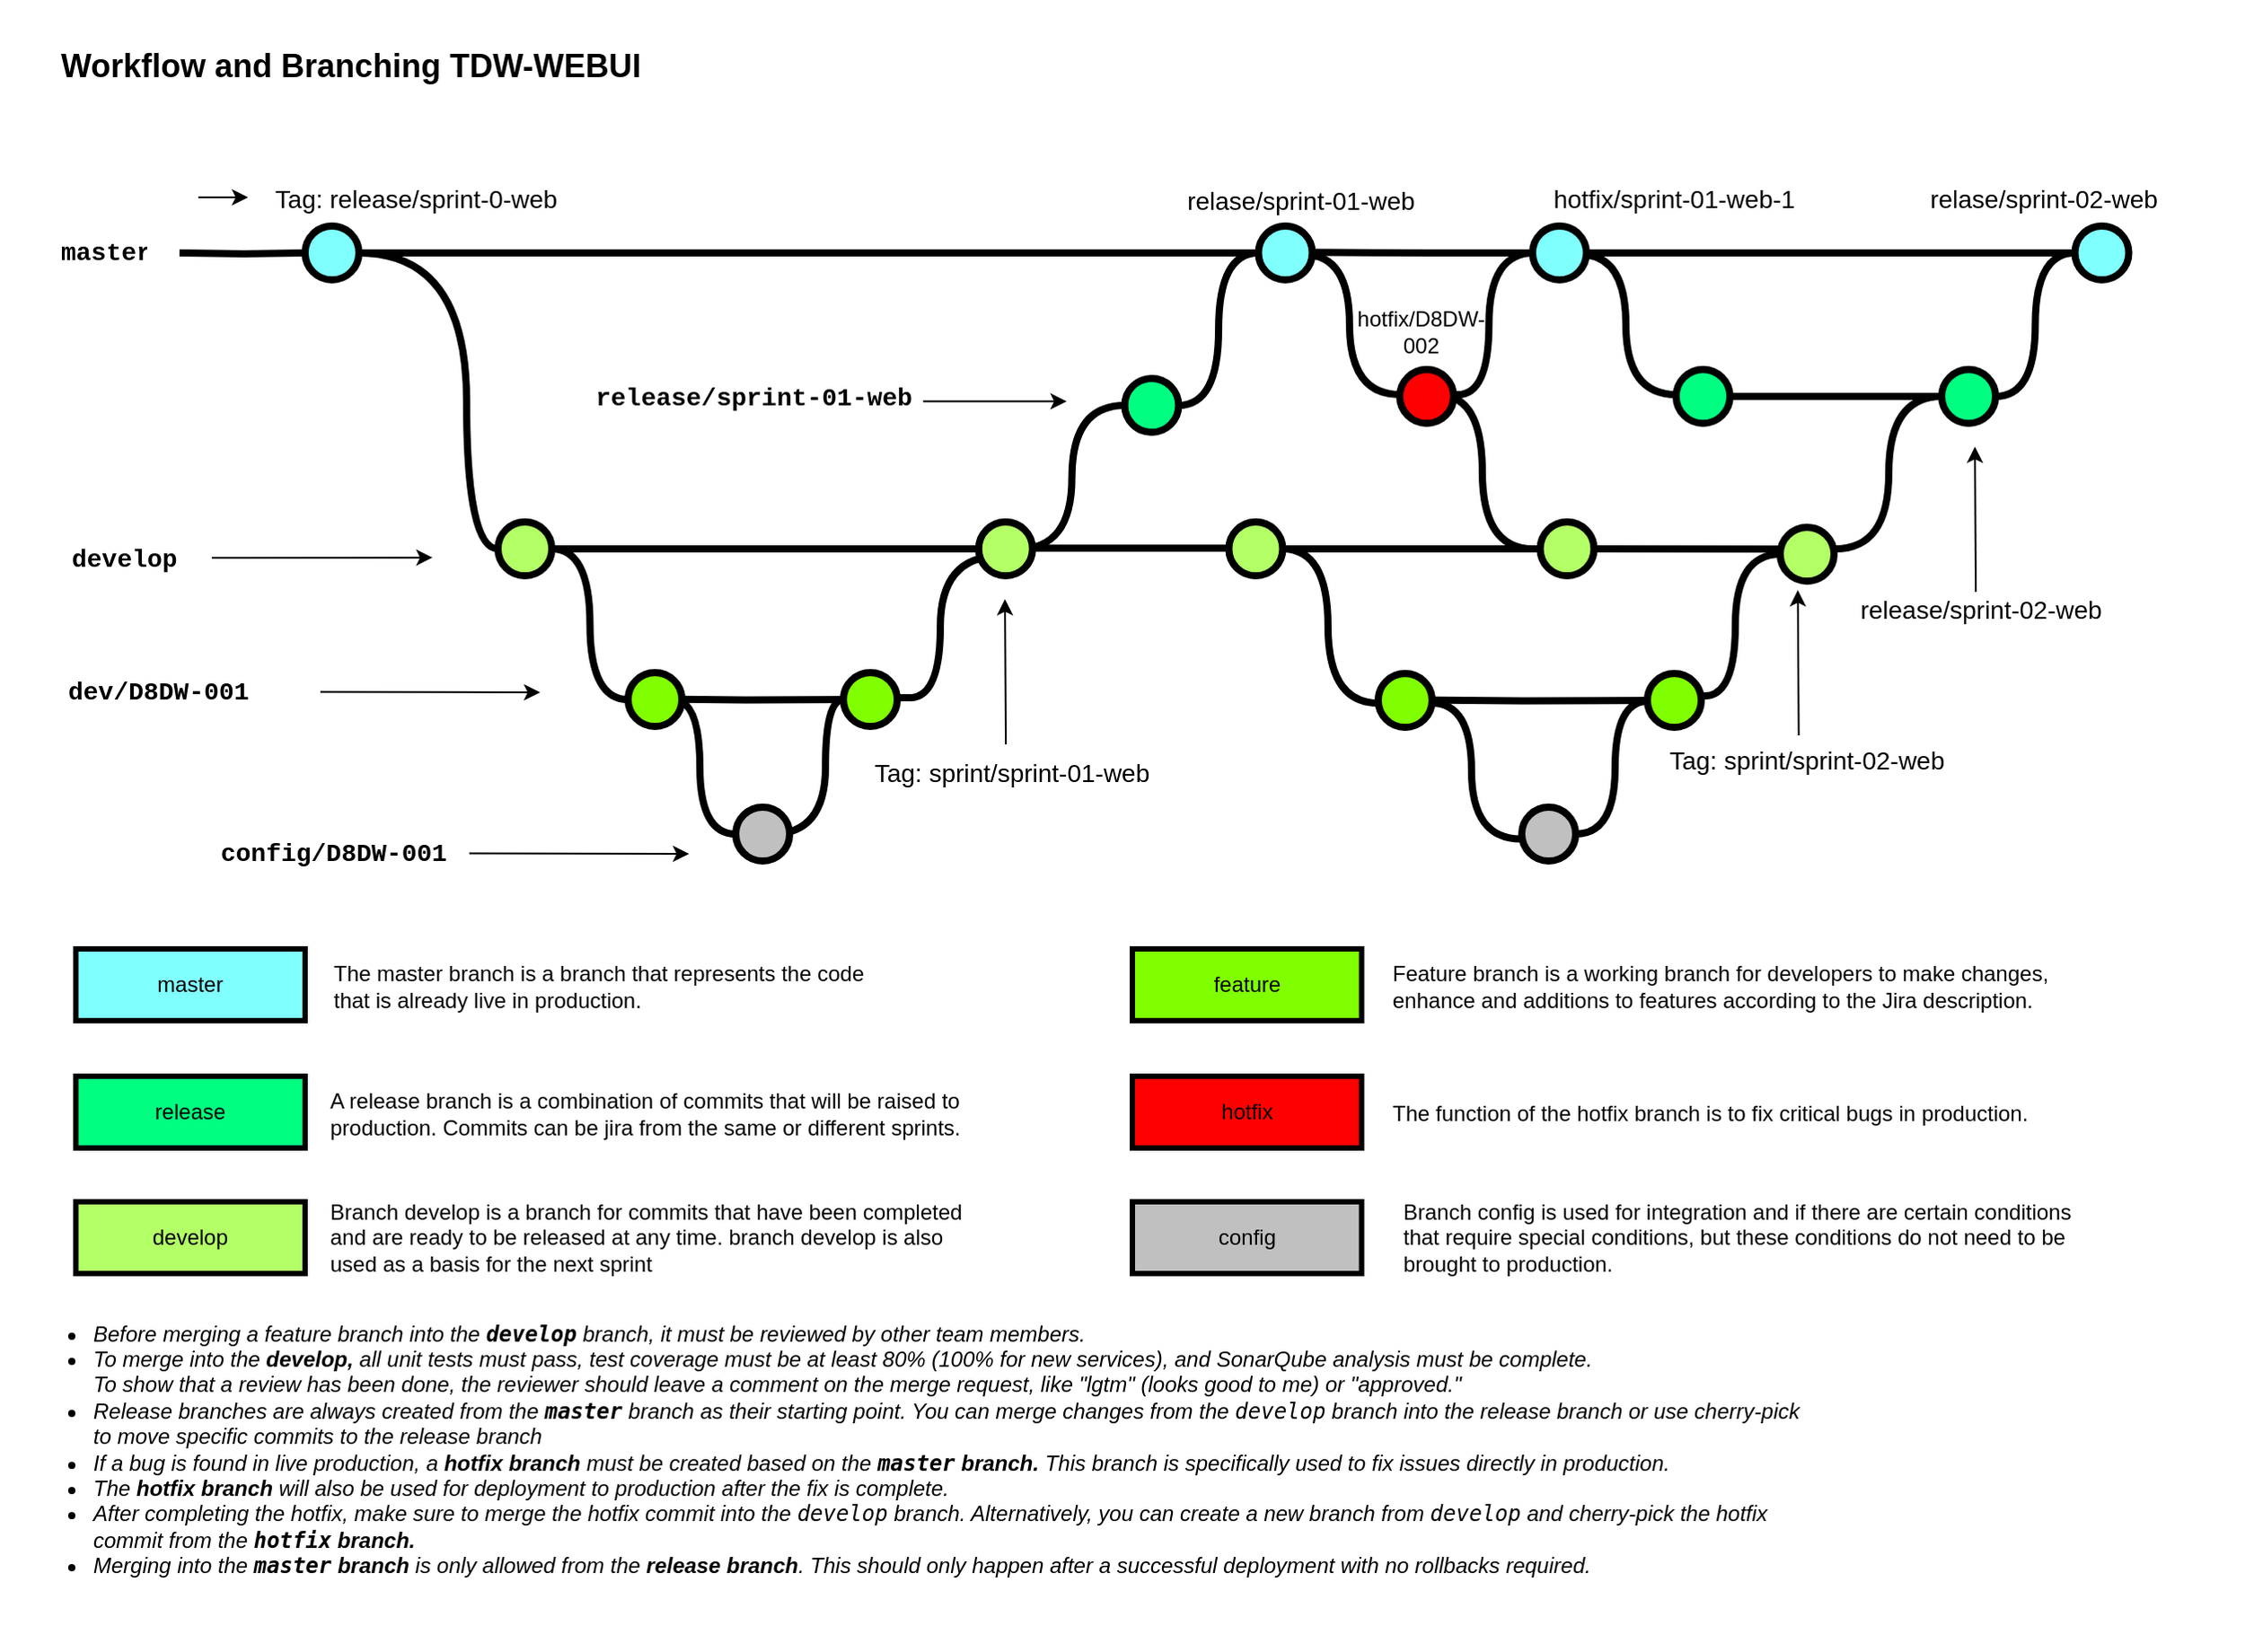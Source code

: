<mxfile version="26.0.4">
  <diagram id="yPxyJZ8AM_hMuL3Unpa9" name="complex gitflow">
    <mxGraphModel dx="1386" dy="886" grid="1" gridSize="10" guides="1" tooltips="1" connect="1" arrows="1" fold="1" page="1" pageScale="1" pageWidth="1100" pageHeight="850" background="none" math="0" shadow="0">
      <root>
        <mxCell id="0" />
        <mxCell id="1" parent="0" />
        <mxCell id="uWUnNED6HEl2aK5fdaIb-8" value="" style="edgeStyle=orthogonalEdgeStyle;rounded=0;html=1;jettySize=auto;orthogonalLoop=1;plain-blue;endArrow=none;endFill=0;strokeWidth=4;strokeColor=#000000;movable=1;resizable=1;rotatable=1;deletable=1;editable=1;locked=0;connectable=1;" parent="1" source="uWUnNED6HEl2aK5fdaIb-10" target="uWUnNED6HEl2aK5fdaIb-109" edge="1">
          <mxGeometry x="292.25" y="211" as="geometry">
            <mxPoint x="514.25" y="154" as="targetPoint" />
          </mxGeometry>
        </mxCell>
        <mxCell id="uWUnNED6HEl2aK5fdaIb-9" style="edgeStyle=orthogonalEdgeStyle;curved=1;rounded=0;html=1;exitX=1;exitY=0.5;exitPerimeter=0;endArrow=none;endFill=0;jettySize=auto;orthogonalLoop=1;strokeWidth=4;fontSize=15;movable=1;resizable=1;rotatable=1;deletable=1;editable=1;locked=0;connectable=1;" parent="1" source="uWUnNED6HEl2aK5fdaIb-10" target="uWUnNED6HEl2aK5fdaIb-69" edge="1">
          <mxGeometry relative="1" as="geometry">
            <mxPoint x="339.75" y="239" as="targetPoint" />
            <Array as="points">
              <mxPoint x="310" y="154" />
              <mxPoint x="310" y="319" />
            </Array>
          </mxGeometry>
        </mxCell>
        <mxCell id="uWUnNED6HEl2aK5fdaIb-10" value="" style="verticalLabelPosition=bottom;verticalAlign=top;html=1;strokeWidth=4;shape=mxgraph.flowchart.on-page_reference;plain-blue;fillColor=light-dark(#80ffff, #ededed);strokeColor=default;gradientColor=none;movable=1;resizable=1;rotatable=1;deletable=1;editable=1;locked=0;connectable=1;" parent="1" vertex="1">
          <mxGeometry x="220" y="139" width="30" height="30" as="geometry" />
        </mxCell>
        <mxCell id="uWUnNED6HEl2aK5fdaIb-12" value="" style="edgeStyle=orthogonalEdgeStyle;rounded=0;html=1;jettySize=auto;orthogonalLoop=1;strokeWidth=4;endArrow=none;endFill=0;movable=1;resizable=1;rotatable=1;deletable=1;editable=1;locked=0;connectable=1;" parent="1" target="uWUnNED6HEl2aK5fdaIb-10" edge="1">
          <mxGeometry x="192.25" y="211" as="geometry">
            <mxPoint x="150" y="154" as="sourcePoint" />
          </mxGeometry>
        </mxCell>
        <mxCell id="uWUnNED6HEl2aK5fdaIb-13" value="master" style="text;html=1;strokeColor=none;fillColor=none;align=center;verticalAlign=middle;whiteSpace=wrap;overflow=hidden;fontSize=14;fontStyle=1;fontFamily=Courier New;movable=1;resizable=1;rotatable=1;deletable=1;editable=1;locked=0;connectable=1;" parent="1" vertex="1">
          <mxGeometry x="83" y="133" width="50" height="42" as="geometry" />
        </mxCell>
        <mxCell id="uWUnNED6HEl2aK5fdaIb-18" style="edgeStyle=orthogonalEdgeStyle;curved=1;rounded=0;html=1;exitX=1;exitY=0.5;exitPerimeter=0;entryX=0;entryY=0.5;entryPerimeter=0;endArrow=none;endFill=0;jettySize=auto;orthogonalLoop=1;strokeWidth=4;fontSize=15;" parent="1" target="uWUnNED6HEl2aK5fdaIb-11" edge="1">
          <mxGeometry relative="1" as="geometry">
            <mxPoint x="471.75" y="296" as="sourcePoint" />
          </mxGeometry>
        </mxCell>
        <mxCell id="uWUnNED6HEl2aK5fdaIb-20" value="release/sprint-01-web" style="text;html=1;strokeColor=none;fillColor=none;align=left;verticalAlign=middle;whiteSpace=wrap;overflow=hidden;fontSize=14;fontStyle=1;fontFamily=Courier New;movable=1;resizable=1;rotatable=1;deletable=1;editable=1;locked=0;connectable=1;" parent="1" vertex="1">
          <mxGeometry x="380.25" y="224" width="219.75" height="20" as="geometry" />
        </mxCell>
        <mxCell id="uWUnNED6HEl2aK5fdaIb-71" value="" style="edgeStyle=orthogonalEdgeStyle;rounded=0;orthogonalLoop=1;jettySize=auto;html=1;endArrow=none;endFill=0;strokeWidth=4;movable=1;resizable=1;rotatable=1;deletable=1;editable=1;locked=0;connectable=1;" parent="1" source="uWUnNED6HEl2aK5fdaIb-69" target="uWUnNED6HEl2aK5fdaIb-70" edge="1">
          <mxGeometry relative="1" as="geometry" />
        </mxCell>
        <mxCell id="uWUnNED6HEl2aK5fdaIb-94" style="edgeStyle=orthogonalEdgeStyle;curved=1;rounded=0;orthogonalLoop=1;jettySize=auto;html=1;entryX=0;entryY=0.5;entryDx=0;entryDy=0;entryPerimeter=0;endArrow=none;endFill=0;strokeWidth=4;fontFamily=Courier New;fontColor=#009900;movable=1;resizable=1;rotatable=1;deletable=1;editable=1;locked=0;connectable=1;" parent="1" source="uWUnNED6HEl2aK5fdaIb-69" target="uWUnNED6HEl2aK5fdaIb-82" edge="1">
          <mxGeometry relative="1" as="geometry">
            <mxPoint x="350" y="313" as="sourcePoint" />
          </mxGeometry>
        </mxCell>
        <mxCell id="uWUnNED6HEl2aK5fdaIb-108" style="edgeStyle=orthogonalEdgeStyle;curved=1;rounded=0;orthogonalLoop=1;jettySize=auto;html=1;entryX=0;entryY=0.5;entryDx=0;entryDy=0;entryPerimeter=0;endArrow=none;endFill=0;strokeWidth=4;fontFamily=Courier New;fontColor=#009900;movable=1;resizable=1;rotatable=1;deletable=1;editable=1;locked=0;connectable=1;" parent="1" target="uWUnNED6HEl2aK5fdaIb-106" edge="1">
          <mxGeometry relative="1" as="geometry">
            <mxPoint x="616.75" y="319" as="sourcePoint" />
          </mxGeometry>
        </mxCell>
        <mxCell id="uWUnNED6HEl2aK5fdaIb-76" value="develop" style="text;html=1;strokeColor=none;fillColor=none;align=left;verticalAlign=middle;whiteSpace=wrap;overflow=hidden;fontSize=14;fontStyle=1;fontFamily=Courier New;movable=1;resizable=1;rotatable=1;deletable=1;editable=1;locked=0;connectable=1;" parent="1" vertex="1">
          <mxGeometry x="87.75" y="314" width="91" height="20" as="geometry" />
        </mxCell>
        <mxCell id="uWUnNED6HEl2aK5fdaIb-86" value="dev/D8DW-001" style="text;html=1;strokeColor=none;fillColor=none;align=left;verticalAlign=middle;whiteSpace=wrap;overflow=hidden;fontSize=14;fontStyle=1;fontFamily=Courier New;movable=1;resizable=1;rotatable=1;deletable=1;editable=1;locked=0;connectable=1;" parent="1" vertex="1">
          <mxGeometry x="85.5" y="388" width="240" height="20" as="geometry" />
        </mxCell>
        <mxCell id="uWUnNED6HEl2aK5fdaIb-91" value="" style="endArrow=classic;html=1;strokeWidth=1;fontFamily=Courier New;fontColor=#009900;movable=1;resizable=1;rotatable=1;deletable=1;editable=1;locked=0;connectable=1;" parent="1" edge="1">
          <mxGeometry width="50" height="50" relative="1" as="geometry">
            <mxPoint x="228.5" y="398.75" as="sourcePoint" />
            <mxPoint x="351" y="399" as="targetPoint" />
          </mxGeometry>
        </mxCell>
        <mxCell id="uWUnNED6HEl2aK5fdaIb-92" value="" style="endArrow=classic;html=1;strokeWidth=1;fontFamily=Courier New;fontColor=#009900;movable=1;resizable=1;rotatable=1;deletable=1;editable=1;locked=0;connectable=1;" parent="1" edge="1">
          <mxGeometry width="50" height="50" relative="1" as="geometry">
            <mxPoint x="168" y="324" as="sourcePoint" />
            <mxPoint x="291" y="323.84" as="targetPoint" />
          </mxGeometry>
        </mxCell>
        <mxCell id="uWUnNED6HEl2aK5fdaIb-93" value="" style="endArrow=classic;html=1;strokeWidth=1;fontFamily=Courier New;fontColor=#009900;movable=1;resizable=1;rotatable=1;deletable=1;editable=1;locked=0;connectable=1;" parent="1" edge="1">
          <mxGeometry width="50" height="50" relative="1" as="geometry">
            <mxPoint x="564.37" y="236.76" as="sourcePoint" />
            <mxPoint x="644.37" y="236.76" as="targetPoint" />
          </mxGeometry>
        </mxCell>
        <mxCell id="uWUnNED6HEl2aK5fdaIb-103" value="Tag: release/sprint-0-web" style="text;html=1;strokeColor=none;fillColor=none;align=center;verticalAlign=middle;whiteSpace=wrap;overflow=hidden;fontSize=14;movable=1;resizable=1;rotatable=1;deletable=1;editable=1;locked=0;connectable=1;" parent="1" vertex="1">
          <mxGeometry x="188.25" y="113" width="187.75" height="20" as="geometry" />
        </mxCell>
        <mxCell id="uWUnNED6HEl2aK5fdaIb-115" style="edgeStyle=orthogonalEdgeStyle;curved=1;rounded=0;orthogonalLoop=1;jettySize=auto;html=1;entryX=0;entryY=0.5;entryDx=0;entryDy=0;entryPerimeter=0;endArrow=none;endFill=0;strokeWidth=4;fontFamily=Courier New;fontColor=#009900;movable=1;resizable=1;rotatable=1;deletable=1;editable=1;locked=0;connectable=1;" parent="1" source="uWUnNED6HEl2aK5fdaIb-106" target="uWUnNED6HEl2aK5fdaIb-109" edge="1">
          <mxGeometry relative="1" as="geometry" />
        </mxCell>
        <mxCell id="uWUnNED6HEl2aK5fdaIb-106" value="" style="verticalLabelPosition=bottom;verticalAlign=top;html=1;strokeWidth=4;shape=mxgraph.flowchart.on-page_reference;plain-purple;strokeColor=default;fillColor=light-dark(#00ff80, #4b2d08);gradientColor=none;movable=1;resizable=1;rotatable=1;deletable=1;editable=1;locked=0;connectable=1;" parent="1" vertex="1">
          <mxGeometry x="676.75" y="224" width="30" height="30" as="geometry" />
        </mxCell>
        <mxCell id="uWUnNED6HEl2aK5fdaIb-116" value="relase/sprint-02-web" style="text;html=1;strokeColor=none;fillColor=none;align=center;verticalAlign=middle;whiteSpace=wrap;overflow=hidden;fontSize=14;movable=1;resizable=1;rotatable=1;deletable=1;editable=1;locked=0;connectable=1;" parent="1" vertex="1">
          <mxGeometry x="1120.44" y="113" width="137.62" height="20" as="geometry" />
        </mxCell>
        <mxCell id="uWUnNED6HEl2aK5fdaIb-117" value="" style="endArrow=classic;html=1;strokeWidth=1;fontFamily=Courier New;fontColor=#009900;exitX=0.5;exitY=0;exitDx=0;exitDy=0;movable=1;resizable=1;rotatable=1;deletable=1;editable=1;locked=0;connectable=1;" parent="1" edge="1">
          <mxGeometry width="50" height="50" relative="1" as="geometry">
            <mxPoint x="610.505" y="428" as="sourcePoint" />
            <mxPoint x="610" y="347" as="targetPoint" />
          </mxGeometry>
        </mxCell>
        <mxCell id="fSnZ5vnYTslC5NarKmr_-9" value="" style="edgeStyle=orthogonalEdgeStyle;rounded=0;orthogonalLoop=1;jettySize=auto;html=1;fontSize=12;fontColor=#000000;entryX=0;entryY=0.5;entryDx=0;entryDy=0;movable=1;resizable=1;rotatable=1;deletable=1;editable=1;locked=0;connectable=1;" parent="1" target="uWUnNED6HEl2aK5fdaIb-103" edge="1">
          <mxGeometry relative="1" as="geometry">
            <mxPoint x="168.25" y="123" as="targetPoint" />
            <Array as="points">
              <mxPoint x="168.25" y="123" />
              <mxPoint x="168.25" y="123" />
            </Array>
            <mxPoint x="160.5" y="122.966" as="sourcePoint" />
          </mxGeometry>
        </mxCell>
        <UserObject label="&lt;font style=&quot;font-size: 18px;&quot;&gt;Workflow and Branching TDW-WEBUI&lt;/font&gt;" link="https://nvie.com/posts/a-successful-git-branching-model/" id="9hBKPDzoitwpIBdzFDQ7-2">
          <mxCell style="text;whiteSpace=wrap;html=1;fontStyle=1;fontSize=16;movable=1;resizable=1;rotatable=1;deletable=1;editable=1;locked=0;connectable=1;" parent="1" vertex="1">
            <mxGeometry x="82.25" y="33" width="437.75" height="20" as="geometry" />
          </mxCell>
        </UserObject>
        <mxCell id="aIjFoCdPs0r_8MJ_KKIO-1" value="" style="edgeStyle=orthogonalEdgeStyle;curved=1;rounded=0;orthogonalLoop=1;jettySize=auto;html=1;exitX=1;exitY=0.5;exitDx=0;exitDy=0;exitPerimeter=0;entryX=0;entryY=0.5;entryDx=0;entryDy=0;entryPerimeter=0;endArrow=none;endFill=0;strokeWidth=4;fontFamily=Courier New;fontColor=#009900;movable=1;resizable=1;rotatable=1;deletable=1;editable=1;locked=0;connectable=1;" edge="1" parent="1">
          <mxGeometry relative="1" as="geometry">
            <mxPoint x="540" y="401" as="sourcePoint" />
            <mxPoint x="607.25" y="323" as="targetPoint" />
            <Array as="points">
              <mxPoint x="574" y="402" />
              <mxPoint x="574" y="323" />
            </Array>
          </mxGeometry>
        </mxCell>
        <mxCell id="aIjFoCdPs0r_8MJ_KKIO-2" value="" style="edgeStyle=orthogonalEdgeStyle;rounded=0;orthogonalLoop=1;jettySize=auto;html=1;endArrow=none;endFill=0;strokeWidth=4;entryX=0.07;entryY=0.406;entryDx=0;entryDy=0;entryPerimeter=0;movable=1;resizable=1;rotatable=1;deletable=1;editable=1;locked=0;connectable=1;" edge="1" parent="1" source="aIjFoCdPs0r_8MJ_KKIO-4" target="aIjFoCdPs0r_8MJ_KKIO-57">
          <mxGeometry relative="1" as="geometry">
            <mxPoint x="1010" y="313" as="targetPoint" />
          </mxGeometry>
        </mxCell>
        <mxCell id="aIjFoCdPs0r_8MJ_KKIO-3" style="edgeStyle=orthogonalEdgeStyle;curved=1;rounded=0;orthogonalLoop=1;jettySize=auto;html=1;exitX=1;exitY=0.5;exitDx=0;exitDy=0;exitPerimeter=0;endArrow=none;endFill=0;strokeWidth=4;fontFamily=Courier New;fontColor=#009900;movable=1;resizable=1;rotatable=1;deletable=1;editable=1;locked=0;connectable=1;" edge="1" parent="1" source="aIjFoCdPs0r_8MJ_KKIO-4" target="aIjFoCdPs0r_8MJ_KKIO-55">
          <mxGeometry relative="1" as="geometry">
            <mxPoint x="818.75" y="398" as="targetPoint" />
            <Array as="points">
              <mxPoint x="790" y="319" />
              <mxPoint x="790" y="405" />
            </Array>
          </mxGeometry>
        </mxCell>
        <mxCell id="aIjFoCdPs0r_8MJ_KKIO-21" value="" style="edgeStyle=orthogonalEdgeStyle;rounded=0;orthogonalLoop=1;jettySize=auto;html=1;endArrow=none;endFill=0;strokeWidth=4;movable=1;resizable=1;rotatable=1;deletable=1;editable=1;locked=0;connectable=1;" edge="1" parent="1">
          <mxGeometry relative="1" as="geometry">
            <mxPoint x="616.75" y="318.57" as="sourcePoint" />
            <mxPoint x="759.75" y="318.57" as="targetPoint" />
          </mxGeometry>
        </mxCell>
        <mxCell id="aIjFoCdPs0r_8MJ_KKIO-4" value="" style="verticalLabelPosition=bottom;verticalAlign=top;html=1;strokeWidth=4;shape=mxgraph.flowchart.on-page_reference;plain-purple;strokeColor=default;fillColor=#B3FF66;fontColor=#000000;gradientColor=none;movable=1;resizable=1;rotatable=1;deletable=1;editable=1;locked=0;connectable=1;" vertex="1" parent="1">
          <mxGeometry x="734.75" y="304" width="30" height="30" as="geometry" />
        </mxCell>
        <mxCell id="aIjFoCdPs0r_8MJ_KKIO-22" value="" style="edgeStyle=orthogonalEdgeStyle;curved=1;rounded=0;orthogonalLoop=1;jettySize=auto;html=1;endArrow=none;endFill=0;strokeWidth=4;entryX=0;entryY=0.5;entryDx=0;entryDy=0;entryPerimeter=0;movable=1;resizable=1;rotatable=1;deletable=1;editable=1;locked=0;connectable=1;" edge="1" parent="1" source="aIjFoCdPs0r_8MJ_KKIO-59" target="aIjFoCdPs0r_8MJ_KKIO-64">
          <mxGeometry relative="1" as="geometry">
            <mxPoint x="1073" y="154" as="targetPoint" />
            <mxPoint x="773.5" y="153.58" as="sourcePoint" />
          </mxGeometry>
        </mxCell>
        <mxCell id="aIjFoCdPs0r_8MJ_KKIO-7" value="" style="verticalLabelPosition=bottom;verticalAlign=top;html=1;strokeWidth=4;shape=mxgraph.flowchart.on-page_reference;plain-purple;strokeColor=default;fillColor=#B3FF66;fontColor=#000000;gradientColor=none;movable=1;resizable=1;rotatable=1;deletable=1;editable=1;locked=0;connectable=1;" vertex="1" parent="1">
          <mxGeometry x="908.25" y="304" width="30" height="30" as="geometry" />
        </mxCell>
        <mxCell id="aIjFoCdPs0r_8MJ_KKIO-37" value="Tag: sprint/sprint-01-web" style="text;html=1;strokeColor=none;fillColor=none;align=center;verticalAlign=middle;whiteSpace=wrap;overflow=hidden;fontSize=14;movable=1;resizable=1;rotatable=1;deletable=1;editable=1;locked=0;connectable=1;" vertex="1" parent="1">
          <mxGeometry x="519.5" y="433" width="187.75" height="20" as="geometry" />
        </mxCell>
        <mxCell id="aIjFoCdPs0r_8MJ_KKIO-42" value="" style="edgeStyle=orthogonalEdgeStyle;curved=1;rounded=0;orthogonalLoop=1;jettySize=auto;html=1;entryX=0;entryY=0.5;entryDx=0;entryDy=0;entryPerimeter=0;endArrow=none;endFill=0;strokeWidth=4;fontFamily=Courier New;fontColor=#009900;movable=1;resizable=1;rotatable=1;deletable=1;editable=1;locked=0;connectable=1;" edge="1" parent="1" target="uWUnNED6HEl2aK5fdaIb-69">
          <mxGeometry relative="1" as="geometry">
            <mxPoint x="350" y="313" as="sourcePoint" />
            <mxPoint x="410" y="403" as="targetPoint" />
          </mxGeometry>
        </mxCell>
        <mxCell id="uWUnNED6HEl2aK5fdaIb-69" value="" style="verticalLabelPosition=bottom;verticalAlign=top;html=1;strokeWidth=4;shape=mxgraph.flowchart.on-page_reference;plain-purple;strokeColor=default;fillColor=#B3FF66;fontColor=#000000;gradientColor=none;movable=1;resizable=1;rotatable=1;deletable=1;editable=1;locked=0;connectable=1;" parent="1" vertex="1">
          <mxGeometry x="327.5" y="304" width="30" height="30" as="geometry" />
        </mxCell>
        <mxCell id="aIjFoCdPs0r_8MJ_KKIO-43" value="" style="verticalLabelPosition=bottom;verticalAlign=top;html=1;strokeWidth=4;shape=mxgraph.flowchart.on-page_reference;plain-purple;gradientColor=none;strokeColor=#000000;fillColor=light-dark(#80FF00,#006000);movable=1;resizable=1;rotatable=1;deletable=1;editable=1;locked=0;connectable=1;" vertex="1" parent="1">
          <mxGeometry x="520" y="388" width="30" height="30" as="geometry" />
        </mxCell>
        <mxCell id="aIjFoCdPs0r_8MJ_KKIO-45" style="edgeStyle=orthogonalEdgeStyle;curved=1;rounded=0;orthogonalLoop=1;jettySize=auto;html=1;endArrow=none;endFill=0;strokeWidth=4;fontFamily=Courier New;fontColor=#009900;movable=1;resizable=1;rotatable=1;deletable=1;editable=1;locked=0;connectable=1;" edge="1" parent="1" target="aIjFoCdPs0r_8MJ_KKIO-44">
          <mxGeometry relative="1" as="geometry">
            <mxPoint x="420" y="408" as="sourcePoint" />
            <mxPoint x="462" y="492" as="targetPoint" />
            <Array as="points">
              <mxPoint x="410" y="408" />
              <mxPoint x="410" y="403" />
              <mxPoint x="440" y="403" />
              <mxPoint x="440" y="478" />
            </Array>
          </mxGeometry>
        </mxCell>
        <mxCell id="aIjFoCdPs0r_8MJ_KKIO-46" value="" style="edgeStyle=orthogonalEdgeStyle;curved=1;rounded=0;orthogonalLoop=1;jettySize=auto;html=1;endArrow=none;endFill=0;strokeWidth=4;fontFamily=Courier New;fontColor=#009900;movable=1;resizable=1;rotatable=1;deletable=1;editable=1;locked=0;connectable=1;" edge="1" parent="1" target="aIjFoCdPs0r_8MJ_KKIO-43">
          <mxGeometry relative="1" as="geometry">
            <mxPoint x="480" y="478" as="sourcePoint" />
            <mxPoint x="520" y="408" as="targetPoint" />
            <Array as="points">
              <mxPoint x="510" y="478" />
              <mxPoint x="510" y="403" />
            </Array>
          </mxGeometry>
        </mxCell>
        <mxCell id="aIjFoCdPs0r_8MJ_KKIO-44" value="" style="verticalLabelPosition=bottom;verticalAlign=top;html=1;strokeWidth=4;shape=mxgraph.flowchart.on-page_reference;plain-purple;strokeColor=default;fillColor=light-dark(#c0c0c0, #005100);gradientColor=none;movable=1;resizable=1;rotatable=1;deletable=1;editable=1;locked=0;connectable=1;" vertex="1" parent="1">
          <mxGeometry x="460" y="463" width="30" height="30" as="geometry" />
        </mxCell>
        <mxCell id="aIjFoCdPs0r_8MJ_KKIO-47" value="" style="edgeStyle=orthogonalEdgeStyle;rounded=0;orthogonalLoop=1;jettySize=auto;html=1;endArrow=none;endFill=0;strokeWidth=4;movable=1;resizable=1;rotatable=1;deletable=1;editable=1;locked=0;connectable=1;" edge="1" parent="1" target="aIjFoCdPs0r_8MJ_KKIO-43">
          <mxGeometry relative="1" as="geometry">
            <mxPoint x="410" y="402.66" as="sourcePoint" />
            <mxPoint x="647" y="402.66" as="targetPoint" />
          </mxGeometry>
        </mxCell>
        <mxCell id="uWUnNED6HEl2aK5fdaIb-82" value="" style="verticalLabelPosition=bottom;verticalAlign=top;html=1;strokeWidth=4;shape=mxgraph.flowchart.on-page_reference;plain-purple;gradientColor=none;strokeColor=#000000;fillColor=light-dark(#80FF00,#006000);movable=1;resizable=1;rotatable=1;deletable=1;editable=1;locked=0;connectable=1;" parent="1" vertex="1">
          <mxGeometry x="400" y="388" width="30" height="30" as="geometry" />
        </mxCell>
        <mxCell id="uWUnNED6HEl2aK5fdaIb-70" value="" style="verticalLabelPosition=bottom;verticalAlign=top;html=1;strokeWidth=4;shape=mxgraph.flowchart.on-page_reference;plain-purple;strokeColor=default;fillColor=#B3FF66;fontColor=#000000;gradientColor=none;movable=1;resizable=1;rotatable=1;deletable=1;editable=1;locked=0;connectable=1;" parent="1" vertex="1">
          <mxGeometry x="595.37" y="304" width="30" height="30" as="geometry" />
        </mxCell>
        <mxCell id="aIjFoCdPs0r_8MJ_KKIO-52" value="" style="edgeStyle=orthogonalEdgeStyle;curved=1;rounded=0;orthogonalLoop=1;jettySize=auto;html=1;endArrow=none;endFill=0;strokeWidth=4;fontFamily=Courier New;fontColor=#009900;movable=1;resizable=1;rotatable=1;deletable=1;editable=1;locked=0;connectable=1;" edge="1" parent="1" target="aIjFoCdPs0r_8MJ_KKIO-50" source="aIjFoCdPs0r_8MJ_KKIO-53">
          <mxGeometry relative="1" as="geometry">
            <mxPoint x="898" y="478.5" as="sourcePoint" />
            <mxPoint x="938" y="408.5" as="targetPoint" />
            <Array as="points">
              <mxPoint x="950" y="478" />
              <mxPoint x="950" y="404" />
            </Array>
          </mxGeometry>
        </mxCell>
        <mxCell id="aIjFoCdPs0r_8MJ_KKIO-54" value="" style="edgeStyle=orthogonalEdgeStyle;rounded=0;orthogonalLoop=1;jettySize=auto;html=1;endArrow=none;endFill=0;strokeWidth=4;movable=1;resizable=1;rotatable=1;deletable=1;editable=1;locked=0;connectable=1;" edge="1" parent="1" target="aIjFoCdPs0r_8MJ_KKIO-50">
          <mxGeometry relative="1" as="geometry">
            <mxPoint x="828" y="403.16" as="sourcePoint" />
            <mxPoint x="1065" y="403.16" as="targetPoint" />
          </mxGeometry>
        </mxCell>
        <mxCell id="aIjFoCdPs0r_8MJ_KKIO-57" value="" style="verticalLabelPosition=bottom;verticalAlign=top;html=1;strokeWidth=4;shape=mxgraph.flowchart.on-page_reference;plain-purple;strokeColor=default;fillColor=#B3FF66;fontColor=#000000;gradientColor=none;movable=1;resizable=1;rotatable=1;deletable=1;editable=1;locked=0;connectable=1;" vertex="1" parent="1">
          <mxGeometry x="1042" y="307" width="30" height="30" as="geometry" />
        </mxCell>
        <mxCell id="aIjFoCdPs0r_8MJ_KKIO-61" style="edgeStyle=orthogonalEdgeStyle;curved=1;rounded=0;orthogonalLoop=1;jettySize=auto;html=1;entryX=0;entryY=0.5;entryDx=0;entryDy=0;entryPerimeter=0;endArrow=none;endFill=0;strokeWidth=4;fontFamily=Courier New;fontColor=#009900;movable=1;resizable=1;rotatable=1;deletable=1;editable=1;locked=0;connectable=1;" edge="1" parent="1" target="aIjFoCdPs0r_8MJ_KKIO-62">
          <mxGeometry relative="1" as="geometry">
            <mxPoint x="1072" y="319" as="sourcePoint" />
          </mxGeometry>
        </mxCell>
        <mxCell id="aIjFoCdPs0r_8MJ_KKIO-63" style="edgeStyle=orthogonalEdgeStyle;curved=1;rounded=0;orthogonalLoop=1;jettySize=auto;html=1;entryX=0;entryY=0.5;entryDx=0;entryDy=0;entryPerimeter=0;endArrow=none;endFill=0;strokeWidth=4;fontFamily=Courier New;fontColor=#009900;exitX=1;exitY=0.5;exitDx=0;exitDy=0;exitPerimeter=0;movable=1;resizable=1;rotatable=1;deletable=1;editable=1;locked=0;connectable=1;" edge="1" parent="1" target="aIjFoCdPs0r_8MJ_KKIO-64" source="aIjFoCdPs0r_8MJ_KKIO-62">
          <mxGeometry relative="1" as="geometry">
            <mxPoint x="1162" y="239" as="sourcePoint" />
          </mxGeometry>
        </mxCell>
        <mxCell id="aIjFoCdPs0r_8MJ_KKIO-64" value="" style="verticalLabelPosition=bottom;verticalAlign=top;html=1;strokeWidth=4;shape=mxgraph.flowchart.on-page_reference;plain-blue;strokeColor=default;fillColor=light-dark(#80ffff, #ededed);gradientColor=none;movable=1;resizable=1;rotatable=1;deletable=1;editable=1;locked=0;connectable=1;" vertex="1" parent="1">
          <mxGeometry x="1206.25" y="139" width="30" height="30" as="geometry" />
        </mxCell>
        <mxCell id="aIjFoCdPs0r_8MJ_KKIO-66" value="" style="edgeStyle=orthogonalEdgeStyle;curved=1;rounded=0;orthogonalLoop=1;jettySize=auto;html=1;endArrow=none;endFill=0;strokeWidth=4;entryX=0;entryY=0.5;entryDx=0;entryDy=0;entryPerimeter=0;movable=1;resizable=1;rotatable=1;deletable=1;editable=1;locked=0;connectable=1;" edge="1" parent="1" target="aIjFoCdPs0r_8MJ_KKIO-59">
          <mxGeometry relative="1" as="geometry">
            <mxPoint x="1073" y="154" as="targetPoint" />
            <mxPoint x="773.5" y="153.58" as="sourcePoint" />
          </mxGeometry>
        </mxCell>
        <mxCell id="aIjFoCdPs0r_8MJ_KKIO-68" value="hotfix/sprint-01-web-1" style="text;html=1;strokeColor=none;fillColor=none;align=center;verticalAlign=middle;whiteSpace=wrap;overflow=hidden;fontSize=14;movable=1;resizable=1;rotatable=1;deletable=1;editable=1;locked=0;connectable=1;" vertex="1" parent="1">
          <mxGeometry x="914.19" y="113" width="137.62" height="20" as="geometry" />
        </mxCell>
        <mxCell id="aIjFoCdPs0r_8MJ_KKIO-69" value="relase/sprint-01-web" style="text;html=1;strokeColor=none;fillColor=none;align=center;verticalAlign=middle;whiteSpace=wrap;overflow=hidden;fontSize=14;movable=1;resizable=1;rotatable=1;deletable=1;editable=1;locked=0;connectable=1;" vertex="1" parent="1">
          <mxGeometry x="706.44" y="114" width="137.62" height="20" as="geometry" />
        </mxCell>
        <mxCell id="aIjFoCdPs0r_8MJ_KKIO-72" value="" style="endArrow=classic;html=1;strokeWidth=1;fontFamily=Courier New;fontColor=#009900;exitX=0.5;exitY=0;exitDx=0;exitDy=0;movable=1;resizable=1;rotatable=1;deletable=1;editable=1;locked=0;connectable=1;" edge="1" parent="1">
          <mxGeometry width="50" height="50" relative="1" as="geometry">
            <mxPoint x="1052.315" y="423" as="sourcePoint" />
            <mxPoint x="1051.81" y="342" as="targetPoint" />
          </mxGeometry>
        </mxCell>
        <mxCell id="aIjFoCdPs0r_8MJ_KKIO-73" value="Tag: sprint/sprint-02-web" style="text;html=1;strokeColor=none;fillColor=none;align=center;verticalAlign=middle;whiteSpace=wrap;overflow=hidden;fontSize=14;movable=1;resizable=1;rotatable=1;deletable=1;editable=1;locked=0;connectable=1;" vertex="1" parent="1">
          <mxGeometry x="963.12" y="425.5" width="187.75" height="20" as="geometry" />
        </mxCell>
        <mxCell id="aIjFoCdPs0r_8MJ_KKIO-74" value="" style="endArrow=classic;html=1;strokeWidth=1;fontFamily=Courier New;fontColor=#009900;exitX=0.5;exitY=0;exitDx=0;exitDy=0;movable=1;resizable=1;rotatable=1;deletable=1;editable=1;locked=0;connectable=1;" edge="1" parent="1">
          <mxGeometry width="50" height="50" relative="1" as="geometry">
            <mxPoint x="1151.005" y="343" as="sourcePoint" />
            <mxPoint x="1150.5" y="262" as="targetPoint" />
          </mxGeometry>
        </mxCell>
        <mxCell id="aIjFoCdPs0r_8MJ_KKIO-75" value="release/sprint-02-web" style="text;html=1;strokeColor=none;fillColor=none;align=center;verticalAlign=middle;whiteSpace=wrap;overflow=hidden;fontSize=14;movable=1;resizable=1;rotatable=1;deletable=1;editable=1;locked=0;connectable=1;" vertex="1" parent="1">
          <mxGeometry x="1060" y="342" width="187.75" height="20" as="geometry" />
        </mxCell>
        <mxCell id="aIjFoCdPs0r_8MJ_KKIO-76" value="hotfix/D8DW-002" style="text;html=1;align=center;verticalAlign=middle;whiteSpace=wrap;rounded=0;movable=1;resizable=1;rotatable=1;deletable=1;editable=1;locked=0;connectable=1;" vertex="1" parent="1">
          <mxGeometry x="797" y="183" width="90" height="30" as="geometry" />
        </mxCell>
        <mxCell id="aIjFoCdPs0r_8MJ_KKIO-80" value="config/D8DW-001" style="text;html=1;strokeColor=none;fillColor=none;align=left;verticalAlign=middle;whiteSpace=wrap;overflow=hidden;fontSize=14;fontStyle=1;fontFamily=Courier New;movable=1;resizable=1;rotatable=1;deletable=1;editable=1;locked=0;connectable=1;" vertex="1" parent="1">
          <mxGeometry x="170.5" y="478" width="240" height="20" as="geometry" />
        </mxCell>
        <mxCell id="aIjFoCdPs0r_8MJ_KKIO-82" value="" style="endArrow=classic;html=1;strokeWidth=1;fontFamily=Courier New;fontColor=#009900;movable=1;resizable=1;rotatable=1;deletable=1;editable=1;locked=0;connectable=1;" edge="1" parent="1">
          <mxGeometry width="50" height="50" relative="1" as="geometry">
            <mxPoint x="311.5" y="488.75" as="sourcePoint" />
            <mxPoint x="434" y="489" as="targetPoint" />
          </mxGeometry>
        </mxCell>
        <mxCell id="aIjFoCdPs0r_8MJ_KKIO-86" style="edgeStyle=orthogonalEdgeStyle;curved=1;rounded=0;orthogonalLoop=1;jettySize=auto;html=1;exitX=1;exitY=0.5;exitDx=0;exitDy=0;exitPerimeter=0;endArrow=none;endFill=0;strokeWidth=4;fontFamily=Courier New;fontColor=#009900;movable=1;resizable=1;rotatable=1;deletable=1;editable=1;locked=0;connectable=1;" edge="1" parent="1" target="aIjFoCdPs0r_8MJ_KKIO-87">
          <mxGeometry relative="1" as="geometry">
            <mxPoint x="931" y="154.98" as="sourcePoint" />
            <mxPoint x="984" y="240.98" as="targetPoint" />
            <Array as="points">
              <mxPoint x="956" y="155" />
              <mxPoint x="956" y="233" />
            </Array>
          </mxGeometry>
        </mxCell>
        <mxCell id="aIjFoCdPs0r_8MJ_KKIO-87" value="" style="verticalLabelPosition=bottom;verticalAlign=top;html=1;strokeWidth=4;shape=mxgraph.flowchart.on-page_reference;plain-purple;strokeColor=default;fillColor=light-dark(#00ff80, #4b2d08);gradientColor=none;movable=1;resizable=1;rotatable=1;deletable=1;editable=1;locked=0;connectable=1;" vertex="1" parent="1">
          <mxGeometry x="984" y="219" width="30" height="30" as="geometry" />
        </mxCell>
        <mxCell id="aIjFoCdPs0r_8MJ_KKIO-59" value="" style="verticalLabelPosition=bottom;verticalAlign=top;html=1;strokeWidth=4;shape=mxgraph.flowchart.on-page_reference;plain-blue;strokeColor=default;fillColor=light-dark(#80ffff, #ededed);gradientColor=none;movable=1;resizable=1;rotatable=1;deletable=1;editable=1;locked=0;connectable=1;" vertex="1" parent="1">
          <mxGeometry x="904" y="139" width="30" height="30" as="geometry" />
        </mxCell>
        <mxCell id="aIjFoCdPs0r_8MJ_KKIO-88" value="" style="edgeStyle=orthogonalEdgeStyle;rounded=0;orthogonalLoop=1;jettySize=auto;html=1;endArrow=none;endFill=0;strokeWidth=4;movable=1;resizable=1;rotatable=1;deletable=1;editable=1;locked=0;connectable=1;" edge="1" parent="1" source="aIjFoCdPs0r_8MJ_KKIO-87">
          <mxGeometry relative="1" as="geometry">
            <mxPoint x="1070" y="233.7" as="sourcePoint" />
            <mxPoint x="1150" y="234" as="targetPoint" />
          </mxGeometry>
        </mxCell>
        <mxCell id="aIjFoCdPs0r_8MJ_KKIO-62" value="" style="verticalLabelPosition=bottom;verticalAlign=top;html=1;strokeWidth=4;shape=mxgraph.flowchart.on-page_reference;plain-purple;strokeColor=default;fillColor=light-dark(#00ff80, #4b2d08);gradientColor=none;movable=1;resizable=1;rotatable=1;deletable=1;editable=1;locked=0;connectable=1;" vertex="1" parent="1">
          <mxGeometry x="1132" y="219" width="30" height="30" as="geometry" />
        </mxCell>
        <mxCell id="aIjFoCdPs0r_8MJ_KKIO-89" value="" style="edgeStyle=orthogonalEdgeStyle;curved=1;rounded=0;orthogonalLoop=1;jettySize=auto;html=1;exitX=1;exitY=0.5;exitDx=0;exitDy=0;exitPerimeter=0;endArrow=none;endFill=0;strokeWidth=4;fontFamily=Courier New;fontColor=#009900;movable=1;resizable=1;rotatable=1;deletable=1;editable=1;locked=0;connectable=1;" edge="1" parent="1">
          <mxGeometry relative="1" as="geometry">
            <mxPoint x="982.56" y="400" as="sourcePoint" />
            <mxPoint x="1042" y="322.03" as="targetPoint" />
            <Array as="points">
              <mxPoint x="983" y="401" />
              <mxPoint x="1017" y="401" />
              <mxPoint x="1017" y="322" />
            </Array>
          </mxGeometry>
        </mxCell>
        <mxCell id="aIjFoCdPs0r_8MJ_KKIO-50" value="" style="verticalLabelPosition=bottom;verticalAlign=top;html=1;strokeWidth=4;shape=mxgraph.flowchart.on-page_reference;plain-purple;gradientColor=none;strokeColor=#000000;fillColor=light-dark(#80FF00,#006000);movable=1;resizable=1;rotatable=1;deletable=1;editable=1;locked=0;connectable=1;" vertex="1" parent="1">
          <mxGeometry x="968" y="388.5" width="30" height="30" as="geometry" />
        </mxCell>
        <mxCell id="aIjFoCdPs0r_8MJ_KKIO-53" value="" style="verticalLabelPosition=bottom;verticalAlign=top;html=1;strokeWidth=4;shape=mxgraph.flowchart.on-page_reference;plain-purple;strokeColor=default;fillColor=light-dark(#c0c0c0, #005100);gradientColor=none;movable=1;resizable=1;rotatable=1;deletable=1;editable=1;locked=0;connectable=1;direction=south;" vertex="1" parent="1">
          <mxGeometry x="898" y="463" width="30" height="30" as="geometry" />
        </mxCell>
        <mxCell id="aIjFoCdPs0r_8MJ_KKIO-91" style="edgeStyle=orthogonalEdgeStyle;curved=1;rounded=0;orthogonalLoop=1;jettySize=auto;html=1;endArrow=none;endFill=0;strokeWidth=4;fontFamily=Courier New;fontColor=#009900;movable=1;resizable=1;rotatable=1;deletable=1;editable=1;locked=0;connectable=1;entryX=0.592;entryY=1.008;entryDx=0;entryDy=0;entryPerimeter=0;" edge="1" parent="1" source="aIjFoCdPs0r_8MJ_KKIO-55" target="aIjFoCdPs0r_8MJ_KKIO-53">
          <mxGeometry relative="1" as="geometry">
            <mxPoint x="850" y="410.48" as="sourcePoint" />
            <mxPoint x="890" y="480.48" as="targetPoint" />
            <Array as="points">
              <mxPoint x="870" y="405" />
              <mxPoint x="870" y="481" />
            </Array>
          </mxGeometry>
        </mxCell>
        <mxCell id="aIjFoCdPs0r_8MJ_KKIO-55" value="" style="verticalLabelPosition=bottom;verticalAlign=top;html=1;strokeWidth=4;shape=mxgraph.flowchart.on-page_reference;plain-purple;gradientColor=none;strokeColor=#000000;fillColor=light-dark(#80FF00,#006000);movable=1;resizable=1;rotatable=1;deletable=1;editable=1;locked=0;connectable=1;" vertex="1" parent="1">
          <mxGeometry x="818" y="388.5" width="30" height="30" as="geometry" />
        </mxCell>
        <mxCell id="aIjFoCdPs0r_8MJ_KKIO-94" style="edgeStyle=orthogonalEdgeStyle;curved=1;rounded=0;orthogonalLoop=1;jettySize=auto;html=1;exitX=1;exitY=0.5;exitDx=0;exitDy=0;exitPerimeter=0;endArrow=none;endFill=0;strokeWidth=4;fontFamily=Courier New;fontColor=#009900;movable=1;resizable=1;rotatable=1;deletable=1;editable=1;locked=0;connectable=1;" edge="1" parent="1" target="aIjFoCdPs0r_8MJ_KKIO-30">
          <mxGeometry relative="1" as="geometry">
            <mxPoint x="777" y="155" as="sourcePoint" />
            <mxPoint x="830" y="241" as="targetPoint" />
            <Array as="points">
              <mxPoint x="802" y="155" />
              <mxPoint x="802" y="233" />
            </Array>
          </mxGeometry>
        </mxCell>
        <mxCell id="uWUnNED6HEl2aK5fdaIb-109" value="" style="verticalLabelPosition=bottom;verticalAlign=top;html=1;strokeWidth=4;shape=mxgraph.flowchart.on-page_reference;plain-blue;strokeColor=default;fillColor=light-dark(#80ffff, #ededed);gradientColor=none;movable=1;resizable=1;rotatable=1;deletable=1;editable=1;locked=0;connectable=1;" parent="1" vertex="1">
          <mxGeometry x="751.25" y="139" width="30" height="30" as="geometry" />
        </mxCell>
        <mxCell id="aIjFoCdPs0r_8MJ_KKIO-98" value="" style="edgeStyle=orthogonalEdgeStyle;curved=1;rounded=0;orthogonalLoop=1;jettySize=auto;html=1;exitX=1;exitY=0.5;exitDx=0;exitDy=0;exitPerimeter=0;endArrow=none;endFill=0;strokeWidth=4;fontFamily=Courier New;fontColor=#009900;movable=1;resizable=1;rotatable=1;deletable=1;editable=1;locked=0;connectable=1;" edge="1" parent="1">
          <mxGeometry relative="1" as="geometry">
            <mxPoint x="845.28" y="232" as="sourcePoint" />
            <mxPoint x="904.72" y="154.03" as="targetPoint" />
            <Array as="points">
              <mxPoint x="845.72" y="233" />
              <mxPoint x="879.72" y="233" />
              <mxPoint x="879.72" y="154" />
            </Array>
          </mxGeometry>
        </mxCell>
        <mxCell id="aIjFoCdPs0r_8MJ_KKIO-99" style="edgeStyle=orthogonalEdgeStyle;curved=1;rounded=0;orthogonalLoop=1;jettySize=auto;html=1;exitX=1;exitY=0.5;exitDx=0;exitDy=0;exitPerimeter=0;endArrow=none;endFill=0;strokeWidth=4;fontFamily=Courier New;fontColor=#009900;movable=1;resizable=1;rotatable=1;deletable=1;editable=1;locked=0;connectable=1;" edge="1" parent="1">
          <mxGeometry relative="1" as="geometry">
            <mxPoint x="851" y="233" as="sourcePoint" />
            <mxPoint x="904" y="319" as="targetPoint" />
            <Array as="points">
              <mxPoint x="876" y="233" />
              <mxPoint x="876" y="319" />
            </Array>
          </mxGeometry>
        </mxCell>
        <mxCell id="aIjFoCdPs0r_8MJ_KKIO-30" value="" style="verticalLabelPosition=bottom;verticalAlign=top;html=1;strokeWidth=4;shape=mxgraph.flowchart.on-page_reference;plain-purple;strokeColor=light-dark(#000000,#73B14C);fillColor=light-dark(#ff0000, #4a890c);fontColor=#ffffff;gradientColor=none;movable=1;resizable=1;rotatable=1;deletable=1;editable=1;locked=0;connectable=1;" vertex="1" parent="1">
          <mxGeometry x="830" y="219" width="30" height="30" as="geometry" />
        </mxCell>
        <mxCell id="aIjFoCdPs0r_8MJ_KKIO-101" value="develop" style="rounded=0;whiteSpace=wrap;html=1;fillColor=#B3FF66;strokeWidth=3;movable=1;resizable=1;rotatable=1;deletable=1;editable=1;locked=0;connectable=1;" vertex="1" parent="1">
          <mxGeometry x="92.25" y="683" width="127.75" height="40" as="geometry" />
        </mxCell>
        <mxCell id="aIjFoCdPs0r_8MJ_KKIO-102" value="release" style="rounded=0;whiteSpace=wrap;html=1;fillColor=light-dark(#00ff80, #4b2d08);strokeWidth=3;movable=1;resizable=1;rotatable=1;deletable=1;editable=1;locked=0;connectable=1;" vertex="1" parent="1">
          <mxGeometry x="92.25" y="613" width="127.75" height="40" as="geometry" />
        </mxCell>
        <mxCell id="aIjFoCdPs0r_8MJ_KKIO-103" value="master" style="rounded=0;whiteSpace=wrap;html=1;fillColor=light-dark(#80ffff, #ededed);strokeWidth=3;movable=1;resizable=1;rotatable=1;deletable=1;editable=1;locked=0;connectable=1;" vertex="1" parent="1">
          <mxGeometry x="92.25" y="542" width="127.75" height="40" as="geometry" />
        </mxCell>
        <mxCell id="aIjFoCdPs0r_8MJ_KKIO-104" value="feature" style="rounded=0;whiteSpace=wrap;html=1;fillColor=light-dark(#80FF00,#006000);strokeWidth=3;movable=1;resizable=1;rotatable=1;deletable=1;editable=1;locked=0;connectable=1;" vertex="1" parent="1">
          <mxGeometry x="681" y="542" width="127.75" height="40" as="geometry" />
        </mxCell>
        <mxCell id="aIjFoCdPs0r_8MJ_KKIO-105" value="hotfix" style="rounded=0;whiteSpace=wrap;html=1;strokeColor=light-dark(#000000, #295a0d);fillColor=light-dark(#ff0000, #4a890c);strokeWidth=3;movable=1;resizable=1;rotatable=1;deletable=1;editable=1;locked=0;connectable=1;" vertex="1" parent="1">
          <mxGeometry x="681" y="613" width="127.75" height="40" as="geometry" />
        </mxCell>
        <mxCell id="aIjFoCdPs0r_8MJ_KKIO-108" value="config" style="rounded=0;whiteSpace=wrap;html=1;fillColor=light-dark(#c0c0c0, #005100);strokeWidth=3;movable=1;resizable=1;rotatable=1;deletable=1;editable=1;locked=0;connectable=1;" vertex="1" parent="1">
          <mxGeometry x="681" y="683" width="127.75" height="40" as="geometry" />
        </mxCell>
        <mxCell id="aIjFoCdPs0r_8MJ_KKIO-110" value="&lt;div align=&quot;left&quot;&gt;The master branch is a branch that represents the code that is already live in production.&lt;/div&gt;" style="text;html=1;align=left;verticalAlign=middle;whiteSpace=wrap;rounded=0;movable=1;resizable=1;rotatable=1;deletable=1;editable=1;locked=0;connectable=1;" vertex="1" parent="1">
          <mxGeometry x="234" y="548" width="300" height="30" as="geometry" />
        </mxCell>
        <mxCell id="aIjFoCdPs0r_8MJ_KKIO-112" value="&lt;div align=&quot;left&quot;&gt;A release branch is a combination of commits that will be raised to production. Commits can be jira from the same or different sprints.&lt;/div&gt;" style="text;html=1;align=left;verticalAlign=middle;whiteSpace=wrap;rounded=0;movable=1;resizable=1;rotatable=1;deletable=1;editable=1;locked=0;connectable=1;" vertex="1" parent="1">
          <mxGeometry x="232" y="619" width="376" height="30" as="geometry" />
        </mxCell>
        <mxCell id="aIjFoCdPs0r_8MJ_KKIO-113" value="&lt;div align=&quot;left&quot;&gt;Branch develop is a branch for commits that have been completed and are ready to be released at any time. branch develop is also used as a basis for the next sprint&lt;/div&gt;" style="text;html=1;align=left;verticalAlign=middle;whiteSpace=wrap;rounded=0;movable=1;resizable=1;rotatable=1;deletable=1;editable=1;locked=0;connectable=1;" vertex="1" parent="1">
          <mxGeometry x="232" y="688" width="368" height="30" as="geometry" />
        </mxCell>
        <mxCell id="aIjFoCdPs0r_8MJ_KKIO-114" value="&lt;div align=&quot;left&quot;&gt;Feature branch is a working branch for developers to make changes, enhance and additions to features according to the Jira description.&lt;/div&gt;" style="text;html=1;align=left;verticalAlign=middle;whiteSpace=wrap;rounded=0;movable=1;resizable=1;rotatable=1;deletable=1;editable=1;locked=0;connectable=1;" vertex="1" parent="1">
          <mxGeometry x="824" y="548" width="380" height="30" as="geometry" />
        </mxCell>
        <mxCell id="aIjFoCdPs0r_8MJ_KKIO-115" value="&lt;div align=&quot;left&quot;&gt;The function of the hotfix branch is to fix critical bugs in production.&lt;/div&gt;" style="text;html=1;align=left;verticalAlign=middle;whiteSpace=wrap;rounded=0;movable=1;resizable=1;rotatable=1;deletable=1;editable=1;locked=0;connectable=1;" vertex="1" parent="1">
          <mxGeometry x="824" y="619" width="420" height="30" as="geometry" />
        </mxCell>
        <mxCell id="aIjFoCdPs0r_8MJ_KKIO-116" value="&lt;div align=&quot;left&quot;&gt;Branch config is used for integration and if there are certain conditions that require special conditions, but these conditions do not need to be brought to production.&lt;/div&gt;" style="text;html=1;align=left;verticalAlign=middle;whiteSpace=wrap;rounded=0;movable=1;resizable=1;rotatable=1;deletable=1;editable=1;locked=0;connectable=1;" vertex="1" parent="1">
          <mxGeometry x="830" y="688" width="390" height="30" as="geometry" />
        </mxCell>
        <mxCell id="aIjFoCdPs0r_8MJ_KKIO-117" value="" style="rounded=0;whiteSpace=wrap;html=1;strokeWidth=0;strokeColor=light-dark(#ffffff, #ededed);fillColor=none;movable=1;resizable=1;rotatable=1;deletable=1;editable=1;locked=0;connectable=1;" vertex="1" parent="1">
          <mxGeometry x="60" y="913" width="1240" height="20" as="geometry" />
        </mxCell>
        <mxCell id="aIjFoCdPs0r_8MJ_KKIO-118" value="" style="rounded=0;whiteSpace=wrap;html=1;strokeWidth=0;strokeColor=light-dark(#ffffff, #ededed);fillColor=none;movable=1;resizable=1;rotatable=1;deletable=1;editable=1;locked=0;connectable=1;" vertex="1" parent="1">
          <mxGeometry x="50" y="13" width="1240" height="20" as="geometry" />
        </mxCell>
        <mxCell id="aIjFoCdPs0r_8MJ_KKIO-119" value="&lt;div&gt;&lt;ul&gt;&lt;li&gt;&lt;font&gt;&lt;i&gt;Before merging a feature branch into the &lt;code&gt;&lt;b&gt;develop&lt;/b&gt;&lt;/code&gt; branch, it must be reviewed by other team members.&lt;/i&gt;&lt;/font&gt;&lt;/li&gt;&lt;li&gt;&lt;font&gt;&lt;i&gt;To merge into the &lt;b&gt;develop,&lt;/b&gt; all unit tests must pass, test coverage must be at least 80% (100% for new services), and SonarQube analysis must be complete. &lt;br&gt;To show that a review has been done, the reviewer should leave a comment on the merge request, like &quot;lgtm&quot; (looks good to me) or &quot;approved.&quot;&lt;/i&gt;&lt;/font&gt;&lt;/li&gt;&lt;li&gt;&lt;font&gt;&lt;i&gt;Release branches are always created from the &lt;code&gt;&lt;b&gt;master&lt;/b&gt;&lt;/code&gt; branch as their starting point. You can merge changes from the &lt;code&gt;develop&lt;/code&gt; branch into the release branch or use cherry-pick to move specific commits to the release branch&lt;/i&gt;&lt;/font&gt;&lt;/li&gt;&lt;li&gt;&lt;font&gt;&lt;i&gt;If a bug is found in live production, a &lt;strong&gt;hotfix branch&lt;/strong&gt; must be created based on the &lt;b&gt;&lt;code&gt;master&lt;/code&gt; branch.&lt;/b&gt; This branch is specifically used to fix issues directly in production.&lt;/i&gt;&lt;/font&gt;&lt;/li&gt;&lt;li&gt;&lt;font&gt;&lt;i&gt;The &lt;strong&gt;hotfix branch&lt;/strong&gt; will also be used for deployment to production after the fix is complete.&lt;/i&gt;&lt;/font&gt;&lt;/li&gt;&lt;li&gt;&lt;font&gt;&lt;i&gt;After completing the hotfix, make sure to merge the hotfix commit into the &lt;code&gt;develop&lt;/code&gt; branch. Alternatively, you can create a new branch from &lt;code&gt;develop&lt;/code&gt; and cherry-pick the hotfix commit from the &lt;b&gt;&lt;code&gt;hotfix&lt;/code&gt; branch.&lt;/b&gt;&lt;/i&gt;&lt;/font&gt;&lt;/li&gt;&lt;li&gt;&lt;font&gt;&lt;i&gt;Merging into the &lt;b&gt;&lt;code&gt;master&lt;/code&gt; branch&lt;/b&gt; is only allowed from the &lt;b&gt;release branch&lt;/b&gt;. This should only happen after a successful deployment with no rollbacks required.&lt;/i&gt;&lt;/font&gt;&lt;/li&gt;&lt;/ul&gt;&lt;/div&gt;" style="text;html=1;align=left;verticalAlign=middle;whiteSpace=wrap;rounded=0;" vertex="1" parent="1">
          <mxGeometry x="60" y="761" width="1000" height="120" as="geometry" />
        </mxCell>
      </root>
    </mxGraphModel>
  </diagram>
</mxfile>
